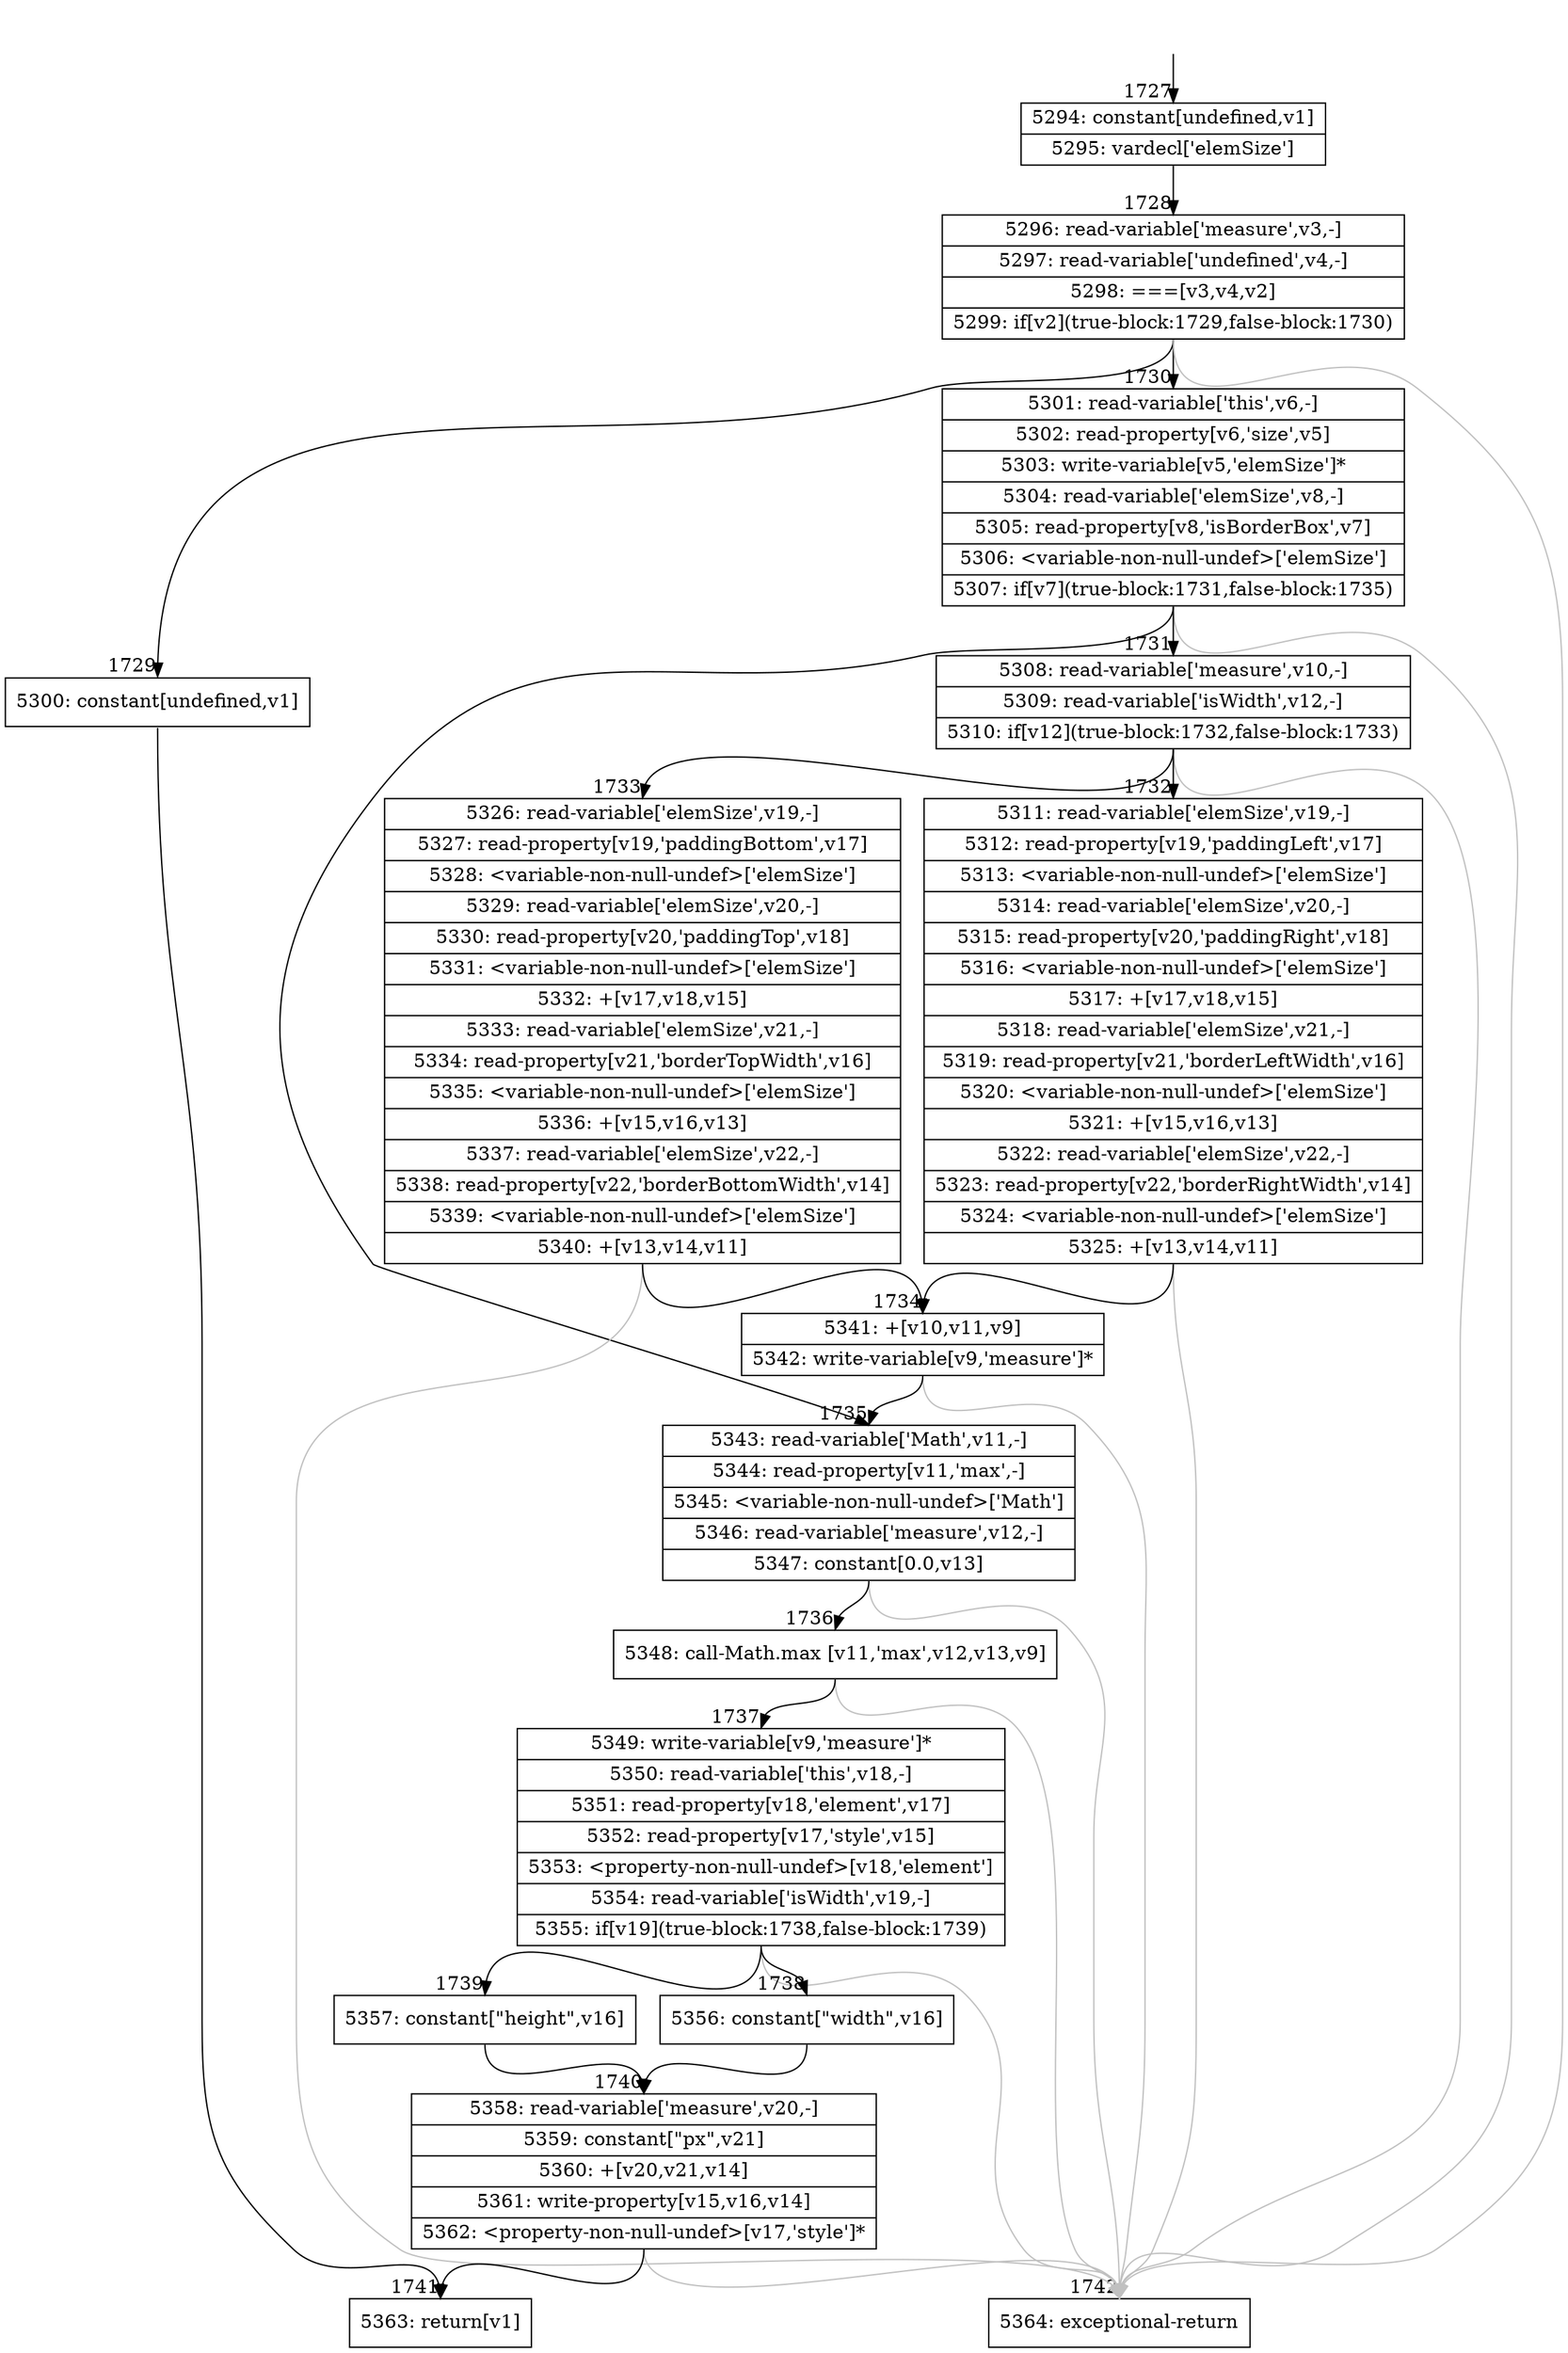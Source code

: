 digraph {
rankdir="TD"
BB_entry158[shape=none,label=""];
BB_entry158 -> BB1727 [tailport=s, headport=n, headlabel="    1727"]
BB1727 [shape=record label="{5294: constant[undefined,v1]|5295: vardecl['elemSize']}" ] 
BB1727 -> BB1728 [tailport=s, headport=n, headlabel="      1728"]
BB1728 [shape=record label="{5296: read-variable['measure',v3,-]|5297: read-variable['undefined',v4,-]|5298: ===[v3,v4,v2]|5299: if[v2](true-block:1729,false-block:1730)}" ] 
BB1728 -> BB1729 [tailport=s, headport=n, headlabel="      1729"]
BB1728 -> BB1730 [tailport=s, headport=n, headlabel="      1730"]
BB1728 -> BB1742 [tailport=s, headport=n, color=gray, headlabel="      1742"]
BB1729 [shape=record label="{5300: constant[undefined,v1]}" ] 
BB1729 -> BB1741 [tailport=s, headport=n, headlabel="      1741"]
BB1730 [shape=record label="{5301: read-variable['this',v6,-]|5302: read-property[v6,'size',v5]|5303: write-variable[v5,'elemSize']*|5304: read-variable['elemSize',v8,-]|5305: read-property[v8,'isBorderBox',v7]|5306: \<variable-non-null-undef\>['elemSize']|5307: if[v7](true-block:1731,false-block:1735)}" ] 
BB1730 -> BB1731 [tailport=s, headport=n, headlabel="      1731"]
BB1730 -> BB1735 [tailport=s, headport=n, headlabel="      1735"]
BB1730 -> BB1742 [tailport=s, headport=n, color=gray]
BB1731 [shape=record label="{5308: read-variable['measure',v10,-]|5309: read-variable['isWidth',v12,-]|5310: if[v12](true-block:1732,false-block:1733)}" ] 
BB1731 -> BB1732 [tailport=s, headport=n, headlabel="      1732"]
BB1731 -> BB1733 [tailport=s, headport=n, headlabel="      1733"]
BB1731 -> BB1742 [tailport=s, headport=n, color=gray]
BB1732 [shape=record label="{5311: read-variable['elemSize',v19,-]|5312: read-property[v19,'paddingLeft',v17]|5313: \<variable-non-null-undef\>['elemSize']|5314: read-variable['elemSize',v20,-]|5315: read-property[v20,'paddingRight',v18]|5316: \<variable-non-null-undef\>['elemSize']|5317: +[v17,v18,v15]|5318: read-variable['elemSize',v21,-]|5319: read-property[v21,'borderLeftWidth',v16]|5320: \<variable-non-null-undef\>['elemSize']|5321: +[v15,v16,v13]|5322: read-variable['elemSize',v22,-]|5323: read-property[v22,'borderRightWidth',v14]|5324: \<variable-non-null-undef\>['elemSize']|5325: +[v13,v14,v11]}" ] 
BB1732 -> BB1734 [tailport=s, headport=n, headlabel="      1734"]
BB1732 -> BB1742 [tailport=s, headport=n, color=gray]
BB1733 [shape=record label="{5326: read-variable['elemSize',v19,-]|5327: read-property[v19,'paddingBottom',v17]|5328: \<variable-non-null-undef\>['elemSize']|5329: read-variable['elemSize',v20,-]|5330: read-property[v20,'paddingTop',v18]|5331: \<variable-non-null-undef\>['elemSize']|5332: +[v17,v18,v15]|5333: read-variable['elemSize',v21,-]|5334: read-property[v21,'borderTopWidth',v16]|5335: \<variable-non-null-undef\>['elemSize']|5336: +[v15,v16,v13]|5337: read-variable['elemSize',v22,-]|5338: read-property[v22,'borderBottomWidth',v14]|5339: \<variable-non-null-undef\>['elemSize']|5340: +[v13,v14,v11]}" ] 
BB1733 -> BB1734 [tailport=s, headport=n]
BB1733 -> BB1742 [tailport=s, headport=n, color=gray]
BB1734 [shape=record label="{5341: +[v10,v11,v9]|5342: write-variable[v9,'measure']*}" ] 
BB1734 -> BB1735 [tailport=s, headport=n]
BB1734 -> BB1742 [tailport=s, headport=n, color=gray]
BB1735 [shape=record label="{5343: read-variable['Math',v11,-]|5344: read-property[v11,'max',-]|5345: \<variable-non-null-undef\>['Math']|5346: read-variable['measure',v12,-]|5347: constant[0.0,v13]}" ] 
BB1735 -> BB1736 [tailport=s, headport=n, headlabel="      1736"]
BB1735 -> BB1742 [tailport=s, headport=n, color=gray]
BB1736 [shape=record label="{5348: call-Math.max [v11,'max',v12,v13,v9]}" ] 
BB1736 -> BB1737 [tailport=s, headport=n, headlabel="      1737"]
BB1736 -> BB1742 [tailport=s, headport=n, color=gray]
BB1737 [shape=record label="{5349: write-variable[v9,'measure']*|5350: read-variable['this',v18,-]|5351: read-property[v18,'element',v17]|5352: read-property[v17,'style',v15]|5353: \<property-non-null-undef\>[v18,'element']|5354: read-variable['isWidth',v19,-]|5355: if[v19](true-block:1738,false-block:1739)}" ] 
BB1737 -> BB1738 [tailport=s, headport=n, headlabel="      1738"]
BB1737 -> BB1739 [tailport=s, headport=n, headlabel="      1739"]
BB1737 -> BB1742 [tailport=s, headport=n, color=gray]
BB1738 [shape=record label="{5356: constant[\"width\",v16]}" ] 
BB1738 -> BB1740 [tailport=s, headport=n, headlabel="      1740"]
BB1739 [shape=record label="{5357: constant[\"height\",v16]}" ] 
BB1739 -> BB1740 [tailport=s, headport=n]
BB1740 [shape=record label="{5358: read-variable['measure',v20,-]|5359: constant[\"px\",v21]|5360: +[v20,v21,v14]|5361: write-property[v15,v16,v14]|5362: \<property-non-null-undef\>[v17,'style']*}" ] 
BB1740 -> BB1741 [tailport=s, headport=n]
BB1740 -> BB1742 [tailport=s, headport=n, color=gray]
BB1741 [shape=record label="{5363: return[v1]}" ] 
BB1742 [shape=record label="{5364: exceptional-return}" ] 
//#$~ 2442
}
